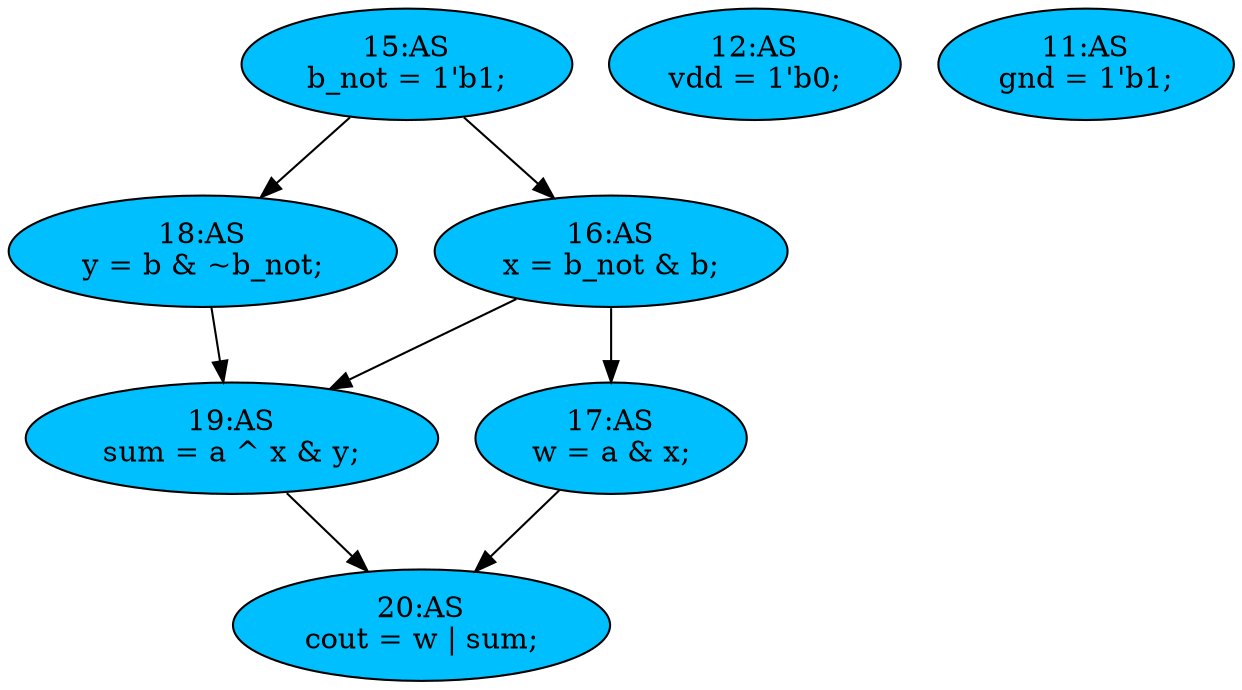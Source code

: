 strict digraph "compose( ,  )" {
	node [label="\N"];
	"18:AS"	[ast="<pyverilog.vparser.ast.Assign object at 0x7fd48be7d4d0>",
		def_var="['y']",
		fillcolor=deepskyblue,
		label="18:AS
y = b & ~b_not;",
		statements="[]",
		style=filled,
		typ=Assign,
		use_var="['b', 'b_not']"];
	"19:AS"	[ast="<pyverilog.vparser.ast.Assign object at 0x7fd48be66090>",
		def_var="['sum']",
		fillcolor=deepskyblue,
		label="19:AS
sum = a ^ x & y;",
		statements="[]",
		style=filled,
		typ=Assign,
		use_var="['a', 'x', 'y']"];
	"18:AS" -> "19:AS";
	"12:AS"	[ast="<pyverilog.vparser.ast.Assign object at 0x7fd48be63d10>",
		def_var="['vdd']",
		fillcolor=deepskyblue,
		label="12:AS
vdd = 1'b0;",
		statements="[]",
		style=filled,
		typ=Assign,
		use_var="[]"];
	"11:AS"	[ast="<pyverilog.vparser.ast.Assign object at 0x7fd48bbd6910>",
		def_var="['gnd']",
		fillcolor=deepskyblue,
		label="11:AS
gnd = 1'b1;",
		statements="[]",
		style=filled,
		typ=Assign,
		use_var="[]"];
	"16:AS"	[ast="<pyverilog.vparser.ast.Assign object at 0x7fd48bbcecd0>",
		def_var="['x']",
		fillcolor=deepskyblue,
		label="16:AS
x = b_not & b;",
		statements="[]",
		style=filled,
		typ=Assign,
		use_var="['b_not', 'b']"];
	"16:AS" -> "19:AS";
	"17:AS"	[ast="<pyverilog.vparser.ast.Assign object at 0x7fd48be71650>",
		def_var="['w']",
		fillcolor=deepskyblue,
		label="17:AS
w = a & x;",
		statements="[]",
		style=filled,
		typ=Assign,
		use_var="['a', 'x']"];
	"16:AS" -> "17:AS";
	"15:AS"	[ast="<pyverilog.vparser.ast.Assign object at 0x7fd48be63610>",
		def_var="['b_not']",
		fillcolor=deepskyblue,
		label="15:AS
b_not = 1'b1;",
		statements="[]",
		style=filled,
		typ=Assign,
		use_var="[]"];
	"15:AS" -> "18:AS";
	"15:AS" -> "16:AS";
	"20:AS"	[ast="<pyverilog.vparser.ast.Assign object at 0x7fd48fd85d10>",
		def_var="['cout']",
		fillcolor=deepskyblue,
		label="20:AS
cout = w | sum;",
		statements="[]",
		style=filled,
		typ=Assign,
		use_var="['w', 'sum']"];
	"19:AS" -> "20:AS";
	"17:AS" -> "20:AS";
}
